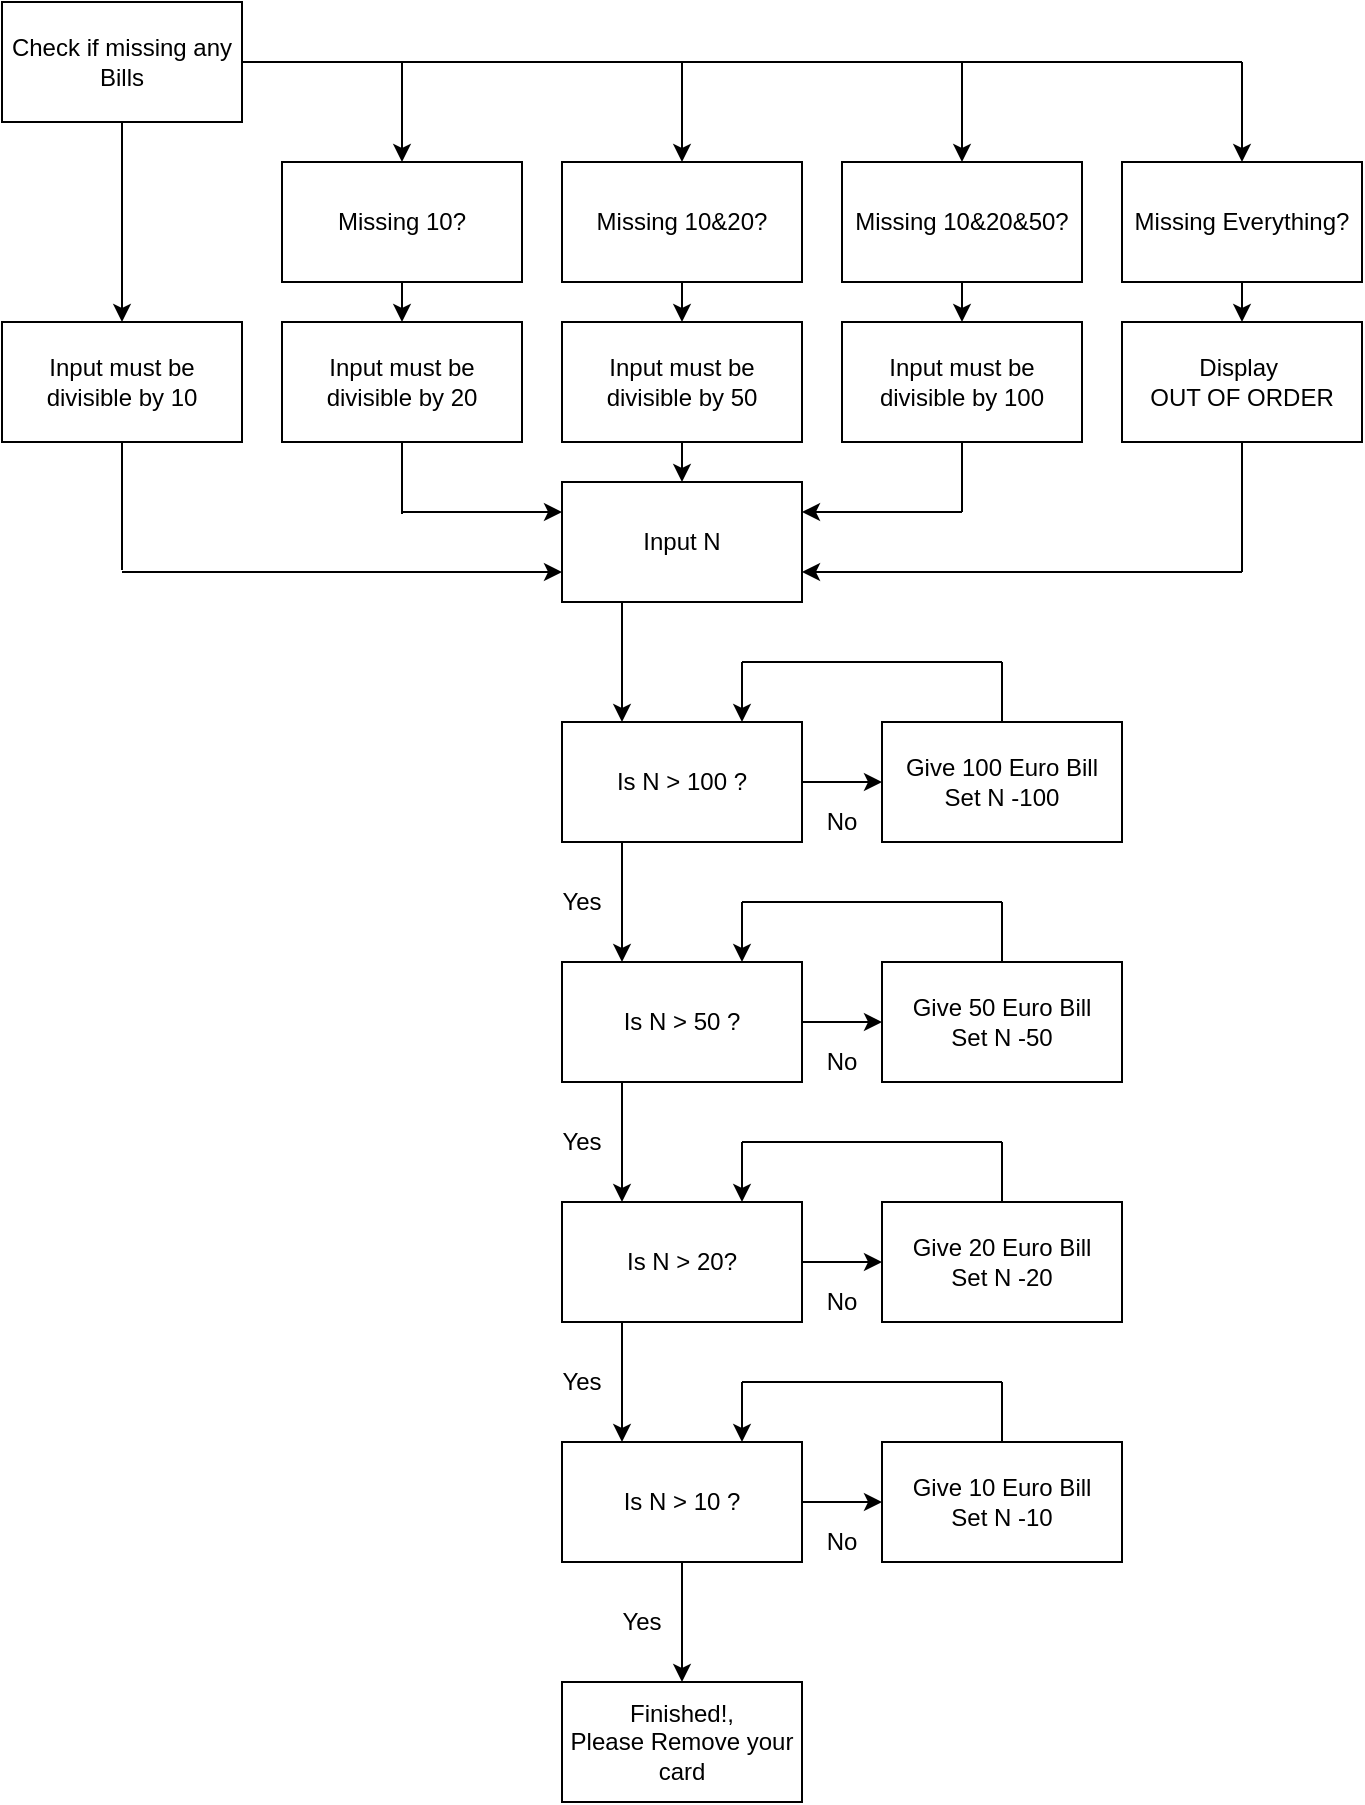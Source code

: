 <mxfile version="14.8.0" type="device"><diagram id="C5RBs43oDa-KdzZeNtuy" name="Page-1"><mxGraphModel dx="1200" dy="752" grid="1" gridSize="10" guides="1" tooltips="1" connect="1" arrows="1" fold="1" page="1" pageScale="1" pageWidth="827" pageHeight="1169" math="0" shadow="0"><root><mxCell id="WIyWlLk6GJQsqaUBKTNV-0"/><mxCell id="WIyWlLk6GJQsqaUBKTNV-1" parent="WIyWlLk6GJQsqaUBKTNV-0"/><mxCell id="tVDMz_xDBvcBweGkfTPw-1" value="Check if missing any Bills" style="rounded=0;whiteSpace=wrap;html=1;" vertex="1" parent="WIyWlLk6GJQsqaUBKTNV-1"><mxGeometry x="40" y="40" width="120" height="60" as="geometry"/></mxCell><mxCell id="tVDMz_xDBvcBweGkfTPw-2" value="Missing 10?" style="rounded=0;whiteSpace=wrap;html=1;" vertex="1" parent="WIyWlLk6GJQsqaUBKTNV-1"><mxGeometry x="180" y="120" width="120" height="60" as="geometry"/></mxCell><mxCell id="tVDMz_xDBvcBweGkfTPw-3" value="Missing 10&amp;amp;20?" style="rounded=0;whiteSpace=wrap;html=1;" vertex="1" parent="WIyWlLk6GJQsqaUBKTNV-1"><mxGeometry x="320" y="120" width="120" height="60" as="geometry"/></mxCell><mxCell id="tVDMz_xDBvcBweGkfTPw-4" value="Missing 10&amp;amp;20&amp;amp;50?" style="rounded=0;whiteSpace=wrap;html=1;" vertex="1" parent="WIyWlLk6GJQsqaUBKTNV-1"><mxGeometry x="460" y="120" width="120" height="60" as="geometry"/></mxCell><mxCell id="tVDMz_xDBvcBweGkfTPw-5" value="Missing Everything?" style="rounded=0;whiteSpace=wrap;html=1;" vertex="1" parent="WIyWlLk6GJQsqaUBKTNV-1"><mxGeometry x="600" y="120" width="120" height="60" as="geometry"/></mxCell><mxCell id="tVDMz_xDBvcBweGkfTPw-6" value="Input must be divisible by 20" style="rounded=0;whiteSpace=wrap;html=1;" vertex="1" parent="WIyWlLk6GJQsqaUBKTNV-1"><mxGeometry x="180" y="200" width="120" height="60" as="geometry"/></mxCell><mxCell id="tVDMz_xDBvcBweGkfTPw-7" value="Input must be divisible by 50" style="rounded=0;whiteSpace=wrap;html=1;" vertex="1" parent="WIyWlLk6GJQsqaUBKTNV-1"><mxGeometry x="320" y="200" width="120" height="60" as="geometry"/></mxCell><mxCell id="tVDMz_xDBvcBweGkfTPw-8" value="Input must be divisible by 100" style="rounded=0;whiteSpace=wrap;html=1;" vertex="1" parent="WIyWlLk6GJQsqaUBKTNV-1"><mxGeometry x="460" y="200" width="120" height="60" as="geometry"/></mxCell><mxCell id="tVDMz_xDBvcBweGkfTPw-9" value="Display&amp;nbsp;&lt;br&gt;OUT OF ORDER" style="rounded=0;whiteSpace=wrap;html=1;" vertex="1" parent="WIyWlLk6GJQsqaUBKTNV-1"><mxGeometry x="600" y="200" width="120" height="60" as="geometry"/></mxCell><mxCell id="tVDMz_xDBvcBweGkfTPw-10" value="Input must be divisible by 10" style="rounded=0;whiteSpace=wrap;html=1;" vertex="1" parent="WIyWlLk6GJQsqaUBKTNV-1"><mxGeometry x="40" y="200" width="120" height="60" as="geometry"/></mxCell><mxCell id="tVDMz_xDBvcBweGkfTPw-11" value="Input N" style="rounded=0;whiteSpace=wrap;html=1;" vertex="1" parent="WIyWlLk6GJQsqaUBKTNV-1"><mxGeometry x="320" y="280" width="120" height="60" as="geometry"/></mxCell><mxCell id="tVDMz_xDBvcBweGkfTPw-12" value="Is N &amp;gt; 100 ?" style="rounded=0;whiteSpace=wrap;html=1;" vertex="1" parent="WIyWlLk6GJQsqaUBKTNV-1"><mxGeometry x="320" y="400" width="120" height="60" as="geometry"/></mxCell><mxCell id="tVDMz_xDBvcBweGkfTPw-13" value="Give 100 Euro Bill&lt;br&gt;Set N -100" style="rounded=0;whiteSpace=wrap;html=1;" vertex="1" parent="WIyWlLk6GJQsqaUBKTNV-1"><mxGeometry x="480" y="400" width="120" height="60" as="geometry"/></mxCell><mxCell id="tVDMz_xDBvcBweGkfTPw-20" value="Finished!,&lt;br&gt;Please Remove your card" style="rounded=0;whiteSpace=wrap;html=1;" vertex="1" parent="WIyWlLk6GJQsqaUBKTNV-1"><mxGeometry x="320" y="880" width="120" height="60" as="geometry"/></mxCell><mxCell id="tVDMz_xDBvcBweGkfTPw-21" value="Yes" style="text;html=1;strokeColor=none;fillColor=none;align=center;verticalAlign=middle;whiteSpace=wrap;rounded=0;" vertex="1" parent="WIyWlLk6GJQsqaUBKTNV-1"><mxGeometry x="310" y="480" width="40" height="20" as="geometry"/></mxCell><mxCell id="tVDMz_xDBvcBweGkfTPw-22" value="No" style="text;html=1;strokeColor=none;fillColor=none;align=center;verticalAlign=middle;whiteSpace=wrap;rounded=0;" vertex="1" parent="WIyWlLk6GJQsqaUBKTNV-1"><mxGeometry x="440" y="440" width="40" height="20" as="geometry"/></mxCell><mxCell id="tVDMz_xDBvcBweGkfTPw-23" value="" style="endArrow=classic;html=1;exitX=1;exitY=0.5;exitDx=0;exitDy=0;" edge="1" parent="WIyWlLk6GJQsqaUBKTNV-1" source="tVDMz_xDBvcBweGkfTPw-12"><mxGeometry width="50" height="50" relative="1" as="geometry"><mxPoint x="440" y="470" as="sourcePoint"/><mxPoint x="480" y="430" as="targetPoint"/></mxGeometry></mxCell><mxCell id="tVDMz_xDBvcBweGkfTPw-26" value="" style="endArrow=none;html=1;exitX=0.5;exitY=0;exitDx=0;exitDy=0;" edge="1" parent="WIyWlLk6GJQsqaUBKTNV-1" source="tVDMz_xDBvcBweGkfTPw-13"><mxGeometry width="50" height="50" relative="1" as="geometry"><mxPoint x="510" y="400" as="sourcePoint"/><mxPoint x="540" y="370" as="targetPoint"/></mxGeometry></mxCell><mxCell id="tVDMz_xDBvcBweGkfTPw-27" value="" style="endArrow=none;html=1;" edge="1" parent="WIyWlLk6GJQsqaUBKTNV-1"><mxGeometry width="50" height="50" relative="1" as="geometry"><mxPoint x="540" y="370" as="sourcePoint"/><mxPoint x="410" y="370" as="targetPoint"/></mxGeometry></mxCell><mxCell id="tVDMz_xDBvcBweGkfTPw-29" value="" style="endArrow=classic;html=1;entryX=0.75;entryY=0;entryDx=0;entryDy=0;" edge="1" parent="WIyWlLk6GJQsqaUBKTNV-1" target="tVDMz_xDBvcBweGkfTPw-12"><mxGeometry width="50" height="50" relative="1" as="geometry"><mxPoint x="410" y="370" as="sourcePoint"/><mxPoint x="440" y="590" as="targetPoint"/></mxGeometry></mxCell><mxCell id="tVDMz_xDBvcBweGkfTPw-30" value="" style="endArrow=classic;html=1;exitX=0.25;exitY=1;exitDx=0;exitDy=0;entryX=0.25;entryY=0;entryDx=0;entryDy=0;" edge="1" parent="WIyWlLk6GJQsqaUBKTNV-1" source="tVDMz_xDBvcBweGkfTPw-11" target="tVDMz_xDBvcBweGkfTPw-12"><mxGeometry width="50" height="50" relative="1" as="geometry"><mxPoint x="190" y="420" as="sourcePoint"/><mxPoint x="240" y="370" as="targetPoint"/></mxGeometry></mxCell><mxCell id="tVDMz_xDBvcBweGkfTPw-41" value="Is N &amp;gt; 50 ?" style="rounded=0;whiteSpace=wrap;html=1;" vertex="1" parent="WIyWlLk6GJQsqaUBKTNV-1"><mxGeometry x="320" y="520" width="120" height="60" as="geometry"/></mxCell><mxCell id="tVDMz_xDBvcBweGkfTPw-42" value="Give 50 Euro Bill&lt;br&gt;Set N -50" style="rounded=0;whiteSpace=wrap;html=1;" vertex="1" parent="WIyWlLk6GJQsqaUBKTNV-1"><mxGeometry x="480" y="520" width="120" height="60" as="geometry"/></mxCell><mxCell id="tVDMz_xDBvcBweGkfTPw-43" value="Yes" style="text;html=1;strokeColor=none;fillColor=none;align=center;verticalAlign=middle;whiteSpace=wrap;rounded=0;" vertex="1" parent="WIyWlLk6GJQsqaUBKTNV-1"><mxGeometry x="310" y="600" width="40" height="20" as="geometry"/></mxCell><mxCell id="tVDMz_xDBvcBweGkfTPw-44" value="No" style="text;html=1;strokeColor=none;fillColor=none;align=center;verticalAlign=middle;whiteSpace=wrap;rounded=0;" vertex="1" parent="WIyWlLk6GJQsqaUBKTNV-1"><mxGeometry x="440" y="560" width="40" height="20" as="geometry"/></mxCell><mxCell id="tVDMz_xDBvcBweGkfTPw-45" value="" style="endArrow=classic;html=1;exitX=1;exitY=0.5;exitDx=0;exitDy=0;" edge="1" parent="WIyWlLk6GJQsqaUBKTNV-1" source="tVDMz_xDBvcBweGkfTPw-41"><mxGeometry width="50" height="50" relative="1" as="geometry"><mxPoint x="440" y="590" as="sourcePoint"/><mxPoint x="480" y="550" as="targetPoint"/></mxGeometry></mxCell><mxCell id="tVDMz_xDBvcBweGkfTPw-46" value="" style="endArrow=none;html=1;exitX=0.5;exitY=0;exitDx=0;exitDy=0;" edge="1" parent="WIyWlLk6GJQsqaUBKTNV-1" source="tVDMz_xDBvcBweGkfTPw-42"><mxGeometry width="50" height="50" relative="1" as="geometry"><mxPoint x="510" y="520" as="sourcePoint"/><mxPoint x="540" y="490" as="targetPoint"/></mxGeometry></mxCell><mxCell id="tVDMz_xDBvcBweGkfTPw-47" value="" style="endArrow=none;html=1;" edge="1" parent="WIyWlLk6GJQsqaUBKTNV-1"><mxGeometry width="50" height="50" relative="1" as="geometry"><mxPoint x="540" y="490" as="sourcePoint"/><mxPoint x="410" y="490" as="targetPoint"/></mxGeometry></mxCell><mxCell id="tVDMz_xDBvcBweGkfTPw-48" value="" style="endArrow=classic;html=1;entryX=0.75;entryY=0;entryDx=0;entryDy=0;" edge="1" parent="WIyWlLk6GJQsqaUBKTNV-1" target="tVDMz_xDBvcBweGkfTPw-41"><mxGeometry width="50" height="50" relative="1" as="geometry"><mxPoint x="410" y="490" as="sourcePoint"/><mxPoint x="440" y="710" as="targetPoint"/></mxGeometry></mxCell><mxCell id="tVDMz_xDBvcBweGkfTPw-49" value="" style="endArrow=classic;html=1;exitX=0.25;exitY=1;exitDx=0;exitDy=0;entryX=0.25;entryY=0;entryDx=0;entryDy=0;" edge="1" parent="WIyWlLk6GJQsqaUBKTNV-1" target="tVDMz_xDBvcBweGkfTPw-41"><mxGeometry width="50" height="50" relative="1" as="geometry"><mxPoint x="350" y="460" as="sourcePoint"/><mxPoint x="240" y="490" as="targetPoint"/></mxGeometry></mxCell><mxCell id="tVDMz_xDBvcBweGkfTPw-50" value="Is N &amp;gt; 20?" style="rounded=0;whiteSpace=wrap;html=1;" vertex="1" parent="WIyWlLk6GJQsqaUBKTNV-1"><mxGeometry x="320" y="640" width="120" height="60" as="geometry"/></mxCell><mxCell id="tVDMz_xDBvcBweGkfTPw-51" value="Give 20 Euro Bill&lt;br&gt;Set N -20" style="rounded=0;whiteSpace=wrap;html=1;" vertex="1" parent="WIyWlLk6GJQsqaUBKTNV-1"><mxGeometry x="480" y="640" width="120" height="60" as="geometry"/></mxCell><mxCell id="tVDMz_xDBvcBweGkfTPw-52" value="Yes" style="text;html=1;strokeColor=none;fillColor=none;align=center;verticalAlign=middle;whiteSpace=wrap;rounded=0;" vertex="1" parent="WIyWlLk6GJQsqaUBKTNV-1"><mxGeometry x="310" y="720" width="40" height="20" as="geometry"/></mxCell><mxCell id="tVDMz_xDBvcBweGkfTPw-53" value="No" style="text;html=1;strokeColor=none;fillColor=none;align=center;verticalAlign=middle;whiteSpace=wrap;rounded=0;" vertex="1" parent="WIyWlLk6GJQsqaUBKTNV-1"><mxGeometry x="440" y="680" width="40" height="20" as="geometry"/></mxCell><mxCell id="tVDMz_xDBvcBweGkfTPw-54" value="" style="endArrow=classic;html=1;exitX=1;exitY=0.5;exitDx=0;exitDy=0;" edge="1" parent="WIyWlLk6GJQsqaUBKTNV-1" source="tVDMz_xDBvcBweGkfTPw-50"><mxGeometry width="50" height="50" relative="1" as="geometry"><mxPoint x="440" y="710" as="sourcePoint"/><mxPoint x="480" y="670" as="targetPoint"/></mxGeometry></mxCell><mxCell id="tVDMz_xDBvcBweGkfTPw-55" value="" style="endArrow=none;html=1;exitX=0.5;exitY=0;exitDx=0;exitDy=0;" edge="1" parent="WIyWlLk6GJQsqaUBKTNV-1" source="tVDMz_xDBvcBweGkfTPw-51"><mxGeometry width="50" height="50" relative="1" as="geometry"><mxPoint x="510" y="640" as="sourcePoint"/><mxPoint x="540" y="610" as="targetPoint"/></mxGeometry></mxCell><mxCell id="tVDMz_xDBvcBweGkfTPw-56" value="" style="endArrow=none;html=1;" edge="1" parent="WIyWlLk6GJQsqaUBKTNV-1"><mxGeometry width="50" height="50" relative="1" as="geometry"><mxPoint x="540" y="610" as="sourcePoint"/><mxPoint x="410" y="610" as="targetPoint"/></mxGeometry></mxCell><mxCell id="tVDMz_xDBvcBweGkfTPw-57" value="" style="endArrow=classic;html=1;entryX=0.75;entryY=0;entryDx=0;entryDy=0;" edge="1" parent="WIyWlLk6GJQsqaUBKTNV-1" target="tVDMz_xDBvcBweGkfTPw-50"><mxGeometry width="50" height="50" relative="1" as="geometry"><mxPoint x="410" y="610" as="sourcePoint"/><mxPoint x="440" y="830" as="targetPoint"/></mxGeometry></mxCell><mxCell id="tVDMz_xDBvcBweGkfTPw-58" value="" style="endArrow=classic;html=1;exitX=0.25;exitY=1;exitDx=0;exitDy=0;entryX=0.25;entryY=0;entryDx=0;entryDy=0;" edge="1" parent="WIyWlLk6GJQsqaUBKTNV-1" target="tVDMz_xDBvcBweGkfTPw-50"><mxGeometry width="50" height="50" relative="1" as="geometry"><mxPoint x="350" y="580" as="sourcePoint"/><mxPoint x="240" y="610" as="targetPoint"/></mxGeometry></mxCell><mxCell id="tVDMz_xDBvcBweGkfTPw-59" value="Is N &amp;gt; 10 ?" style="rounded=0;whiteSpace=wrap;html=1;" vertex="1" parent="WIyWlLk6GJQsqaUBKTNV-1"><mxGeometry x="320" y="760" width="120" height="60" as="geometry"/></mxCell><mxCell id="tVDMz_xDBvcBweGkfTPw-60" value="Give 10 Euro Bill&lt;br&gt;Set N -10" style="rounded=0;whiteSpace=wrap;html=1;" vertex="1" parent="WIyWlLk6GJQsqaUBKTNV-1"><mxGeometry x="480" y="760" width="120" height="60" as="geometry"/></mxCell><mxCell id="tVDMz_xDBvcBweGkfTPw-61" value="Yes" style="text;html=1;strokeColor=none;fillColor=none;align=center;verticalAlign=middle;whiteSpace=wrap;rounded=0;" vertex="1" parent="WIyWlLk6GJQsqaUBKTNV-1"><mxGeometry x="340" y="840" width="40" height="20" as="geometry"/></mxCell><mxCell id="tVDMz_xDBvcBweGkfTPw-62" value="No" style="text;html=1;strokeColor=none;fillColor=none;align=center;verticalAlign=middle;whiteSpace=wrap;rounded=0;" vertex="1" parent="WIyWlLk6GJQsqaUBKTNV-1"><mxGeometry x="440" y="800" width="40" height="20" as="geometry"/></mxCell><mxCell id="tVDMz_xDBvcBweGkfTPw-63" value="" style="endArrow=classic;html=1;exitX=1;exitY=0.5;exitDx=0;exitDy=0;" edge="1" parent="WIyWlLk6GJQsqaUBKTNV-1" source="tVDMz_xDBvcBweGkfTPw-59"><mxGeometry width="50" height="50" relative="1" as="geometry"><mxPoint x="440" y="830" as="sourcePoint"/><mxPoint x="480" y="790" as="targetPoint"/></mxGeometry></mxCell><mxCell id="tVDMz_xDBvcBweGkfTPw-64" value="" style="endArrow=none;html=1;exitX=0.5;exitY=0;exitDx=0;exitDy=0;" edge="1" parent="WIyWlLk6GJQsqaUBKTNV-1" source="tVDMz_xDBvcBweGkfTPw-60"><mxGeometry width="50" height="50" relative="1" as="geometry"><mxPoint x="510" y="760" as="sourcePoint"/><mxPoint x="540" y="730" as="targetPoint"/></mxGeometry></mxCell><mxCell id="tVDMz_xDBvcBweGkfTPw-65" value="" style="endArrow=none;html=1;" edge="1" parent="WIyWlLk6GJQsqaUBKTNV-1"><mxGeometry width="50" height="50" relative="1" as="geometry"><mxPoint x="540" y="730" as="sourcePoint"/><mxPoint x="410" y="730" as="targetPoint"/></mxGeometry></mxCell><mxCell id="tVDMz_xDBvcBweGkfTPw-66" value="" style="endArrow=classic;html=1;entryX=0.75;entryY=0;entryDx=0;entryDy=0;" edge="1" parent="WIyWlLk6GJQsqaUBKTNV-1" target="tVDMz_xDBvcBweGkfTPw-59"><mxGeometry width="50" height="50" relative="1" as="geometry"><mxPoint x="410" y="730" as="sourcePoint"/><mxPoint x="440" y="950" as="targetPoint"/></mxGeometry></mxCell><mxCell id="tVDMz_xDBvcBweGkfTPw-67" value="" style="endArrow=classic;html=1;exitX=0.25;exitY=1;exitDx=0;exitDy=0;entryX=0.25;entryY=0;entryDx=0;entryDy=0;" edge="1" parent="WIyWlLk6GJQsqaUBKTNV-1" target="tVDMz_xDBvcBweGkfTPw-59"><mxGeometry width="50" height="50" relative="1" as="geometry"><mxPoint x="350" y="700" as="sourcePoint"/><mxPoint x="240" y="730" as="targetPoint"/></mxGeometry></mxCell><mxCell id="tVDMz_xDBvcBweGkfTPw-68" value="" style="endArrow=classic;html=1;exitX=0.5;exitY=1;exitDx=0;exitDy=0;entryX=0.5;entryY=0;entryDx=0;entryDy=0;" edge="1" parent="WIyWlLk6GJQsqaUBKTNV-1" source="tVDMz_xDBvcBweGkfTPw-59" target="tVDMz_xDBvcBweGkfTPw-20"><mxGeometry width="50" height="50" relative="1" as="geometry"><mxPoint x="230" y="850" as="sourcePoint"/><mxPoint x="280" y="800" as="targetPoint"/></mxGeometry></mxCell><mxCell id="tVDMz_xDBvcBweGkfTPw-69" value="" style="endArrow=classic;html=1;exitX=0.5;exitY=1;exitDx=0;exitDy=0;entryX=0.5;entryY=0;entryDx=0;entryDy=0;" edge="1" parent="WIyWlLk6GJQsqaUBKTNV-1" source="tVDMz_xDBvcBweGkfTPw-1" target="tVDMz_xDBvcBweGkfTPw-10"><mxGeometry width="50" height="50" relative="1" as="geometry"><mxPoint x="80" y="180" as="sourcePoint"/><mxPoint x="130" y="130" as="targetPoint"/></mxGeometry></mxCell><mxCell id="tVDMz_xDBvcBweGkfTPw-70" value="" style="endArrow=none;html=1;exitX=1;exitY=0.5;exitDx=0;exitDy=0;" edge="1" parent="WIyWlLk6GJQsqaUBKTNV-1" source="tVDMz_xDBvcBweGkfTPw-1"><mxGeometry width="50" height="50" relative="1" as="geometry"><mxPoint x="180" y="110" as="sourcePoint"/><mxPoint x="660" y="70" as="targetPoint"/></mxGeometry></mxCell><mxCell id="tVDMz_xDBvcBweGkfTPw-71" value="" style="endArrow=classic;html=1;" edge="1" parent="WIyWlLk6GJQsqaUBKTNV-1"><mxGeometry width="50" height="50" relative="1" as="geometry"><mxPoint x="660" y="70" as="sourcePoint"/><mxPoint x="660" y="120" as="targetPoint"/></mxGeometry></mxCell><mxCell id="tVDMz_xDBvcBweGkfTPw-72" value="" style="endArrow=classic;html=1;entryX=0.5;entryY=0;entryDx=0;entryDy=0;" edge="1" parent="WIyWlLk6GJQsqaUBKTNV-1" target="tVDMz_xDBvcBweGkfTPw-4"><mxGeometry width="50" height="50" relative="1" as="geometry"><mxPoint x="520" y="70" as="sourcePoint"/><mxPoint x="540" y="90" as="targetPoint"/></mxGeometry></mxCell><mxCell id="tVDMz_xDBvcBweGkfTPw-73" value="" style="endArrow=classic;html=1;entryX=0.5;entryY=0;entryDx=0;entryDy=0;" edge="1" parent="WIyWlLk6GJQsqaUBKTNV-1" target="tVDMz_xDBvcBweGkfTPw-2"><mxGeometry width="50" height="50" relative="1" as="geometry"><mxPoint x="240" y="70" as="sourcePoint"/><mxPoint x="150" y="400" as="targetPoint"/></mxGeometry></mxCell><mxCell id="tVDMz_xDBvcBweGkfTPw-74" value="" style="endArrow=classic;html=1;entryX=0.5;entryY=0;entryDx=0;entryDy=0;" edge="1" parent="WIyWlLk6GJQsqaUBKTNV-1" target="tVDMz_xDBvcBweGkfTPw-3"><mxGeometry width="50" height="50" relative="1" as="geometry"><mxPoint x="380" y="70" as="sourcePoint"/><mxPoint x="170" y="400" as="targetPoint"/></mxGeometry></mxCell><mxCell id="tVDMz_xDBvcBweGkfTPw-75" value="" style="endArrow=classic;html=1;entryX=0.5;entryY=0;entryDx=0;entryDy=0;exitX=0.5;exitY=1;exitDx=0;exitDy=0;" edge="1" parent="WIyWlLk6GJQsqaUBKTNV-1" source="tVDMz_xDBvcBweGkfTPw-2" target="tVDMz_xDBvcBweGkfTPw-6"><mxGeometry width="50" height="50" relative="1" as="geometry"><mxPoint x="170" y="450" as="sourcePoint"/><mxPoint x="240" y="210" as="targetPoint"/></mxGeometry></mxCell><mxCell id="tVDMz_xDBvcBweGkfTPw-76" value="" style="endArrow=classic;html=1;exitX=0.5;exitY=1;exitDx=0;exitDy=0;" edge="1" parent="WIyWlLk6GJQsqaUBKTNV-1" source="tVDMz_xDBvcBweGkfTPw-3"><mxGeometry width="50" height="50" relative="1" as="geometry"><mxPoint x="160" y="410" as="sourcePoint"/><mxPoint x="380" y="200" as="targetPoint"/></mxGeometry></mxCell><mxCell id="tVDMz_xDBvcBweGkfTPw-77" value="" style="endArrow=classic;html=1;entryX=0.5;entryY=0;entryDx=0;entryDy=0;exitX=0.5;exitY=1;exitDx=0;exitDy=0;" edge="1" parent="WIyWlLk6GJQsqaUBKTNV-1" source="tVDMz_xDBvcBweGkfTPw-4" target="tVDMz_xDBvcBweGkfTPw-8"><mxGeometry width="50" height="50" relative="1" as="geometry"><mxPoint x="130" y="420" as="sourcePoint"/><mxPoint x="180" y="370" as="targetPoint"/></mxGeometry></mxCell><mxCell id="tVDMz_xDBvcBweGkfTPw-78" value="" style="endArrow=classic;html=1;entryX=0.5;entryY=0;entryDx=0;entryDy=0;exitX=0.5;exitY=1;exitDx=0;exitDy=0;" edge="1" parent="WIyWlLk6GJQsqaUBKTNV-1" source="tVDMz_xDBvcBweGkfTPw-5" target="tVDMz_xDBvcBweGkfTPw-9"><mxGeometry width="50" height="50" relative="1" as="geometry"><mxPoint x="690" y="380" as="sourcePoint"/><mxPoint x="740" y="330" as="targetPoint"/></mxGeometry></mxCell><mxCell id="tVDMz_xDBvcBweGkfTPw-82" value="" style="endArrow=classic;html=1;entryX=0;entryY=0.75;entryDx=0;entryDy=0;" edge="1" parent="WIyWlLk6GJQsqaUBKTNV-1" target="tVDMz_xDBvcBweGkfTPw-11"><mxGeometry width="50" height="50" relative="1" as="geometry"><mxPoint x="100" y="325" as="sourcePoint"/><mxPoint x="280" y="310" as="targetPoint"/></mxGeometry></mxCell><mxCell id="tVDMz_xDBvcBweGkfTPw-84" value="" style="endArrow=none;html=1;entryX=0.5;entryY=1;entryDx=0;entryDy=0;" edge="1" parent="WIyWlLk6GJQsqaUBKTNV-1" target="tVDMz_xDBvcBweGkfTPw-10"><mxGeometry width="50" height="50" relative="1" as="geometry"><mxPoint x="100" y="324" as="sourcePoint"/><mxPoint x="30" y="330" as="targetPoint"/></mxGeometry></mxCell><mxCell id="tVDMz_xDBvcBweGkfTPw-85" value="" style="endArrow=classic;html=1;entryX=0;entryY=0.25;entryDx=0;entryDy=0;" edge="1" parent="WIyWlLk6GJQsqaUBKTNV-1" target="tVDMz_xDBvcBweGkfTPw-11"><mxGeometry width="50" height="50" relative="1" as="geometry"><mxPoint x="240" y="295" as="sourcePoint"/><mxPoint x="320" y="270" as="targetPoint"/></mxGeometry></mxCell><mxCell id="tVDMz_xDBvcBweGkfTPw-86" value="" style="endArrow=none;html=1;entryX=0.5;entryY=1;entryDx=0;entryDy=0;" edge="1" parent="WIyWlLk6GJQsqaUBKTNV-1" target="tVDMz_xDBvcBweGkfTPw-6"><mxGeometry width="50" height="50" relative="1" as="geometry"><mxPoint x="240" y="296" as="sourcePoint"/><mxPoint x="280" y="270" as="targetPoint"/></mxGeometry></mxCell><mxCell id="tVDMz_xDBvcBweGkfTPw-87" value="" style="endArrow=classic;html=1;entryX=0.5;entryY=0;entryDx=0;entryDy=0;exitX=0.5;exitY=1;exitDx=0;exitDy=0;" edge="1" parent="WIyWlLk6GJQsqaUBKTNV-1" source="tVDMz_xDBvcBweGkfTPw-7" target="tVDMz_xDBvcBweGkfTPw-11"><mxGeometry width="50" height="50" relative="1" as="geometry"><mxPoint x="370" y="310" as="sourcePoint"/><mxPoint x="420" y="260" as="targetPoint"/></mxGeometry></mxCell><mxCell id="tVDMz_xDBvcBweGkfTPw-88" value="" style="endArrow=classic;html=1;entryX=1;entryY=0.75;entryDx=0;entryDy=0;" edge="1" parent="WIyWlLk6GJQsqaUBKTNV-1" target="tVDMz_xDBvcBweGkfTPw-11"><mxGeometry width="50" height="50" relative="1" as="geometry"><mxPoint x="660" y="325" as="sourcePoint"/><mxPoint x="600" y="300" as="targetPoint"/></mxGeometry></mxCell><mxCell id="tVDMz_xDBvcBweGkfTPw-89" value="" style="endArrow=none;html=1;" edge="1" parent="WIyWlLk6GJQsqaUBKTNV-1" target="tVDMz_xDBvcBweGkfTPw-9"><mxGeometry width="50" height="50" relative="1" as="geometry"><mxPoint x="660" y="325" as="sourcePoint"/><mxPoint x="720" y="330" as="targetPoint"/></mxGeometry></mxCell><mxCell id="tVDMz_xDBvcBweGkfTPw-90" value="" style="endArrow=classic;html=1;entryX=1;entryY=0.25;entryDx=0;entryDy=0;" edge="1" parent="WIyWlLk6GJQsqaUBKTNV-1" target="tVDMz_xDBvcBweGkfTPw-11"><mxGeometry width="50" height="50" relative="1" as="geometry"><mxPoint x="520" y="295" as="sourcePoint"/><mxPoint x="550" y="280" as="targetPoint"/></mxGeometry></mxCell><mxCell id="tVDMz_xDBvcBweGkfTPw-91" value="" style="endArrow=none;html=1;entryX=0.5;entryY=1;entryDx=0;entryDy=0;" edge="1" parent="WIyWlLk6GJQsqaUBKTNV-1" target="tVDMz_xDBvcBweGkfTPw-8"><mxGeometry width="50" height="50" relative="1" as="geometry"><mxPoint x="520" y="295" as="sourcePoint"/><mxPoint x="590" y="300" as="targetPoint"/></mxGeometry></mxCell></root></mxGraphModel></diagram></mxfile>